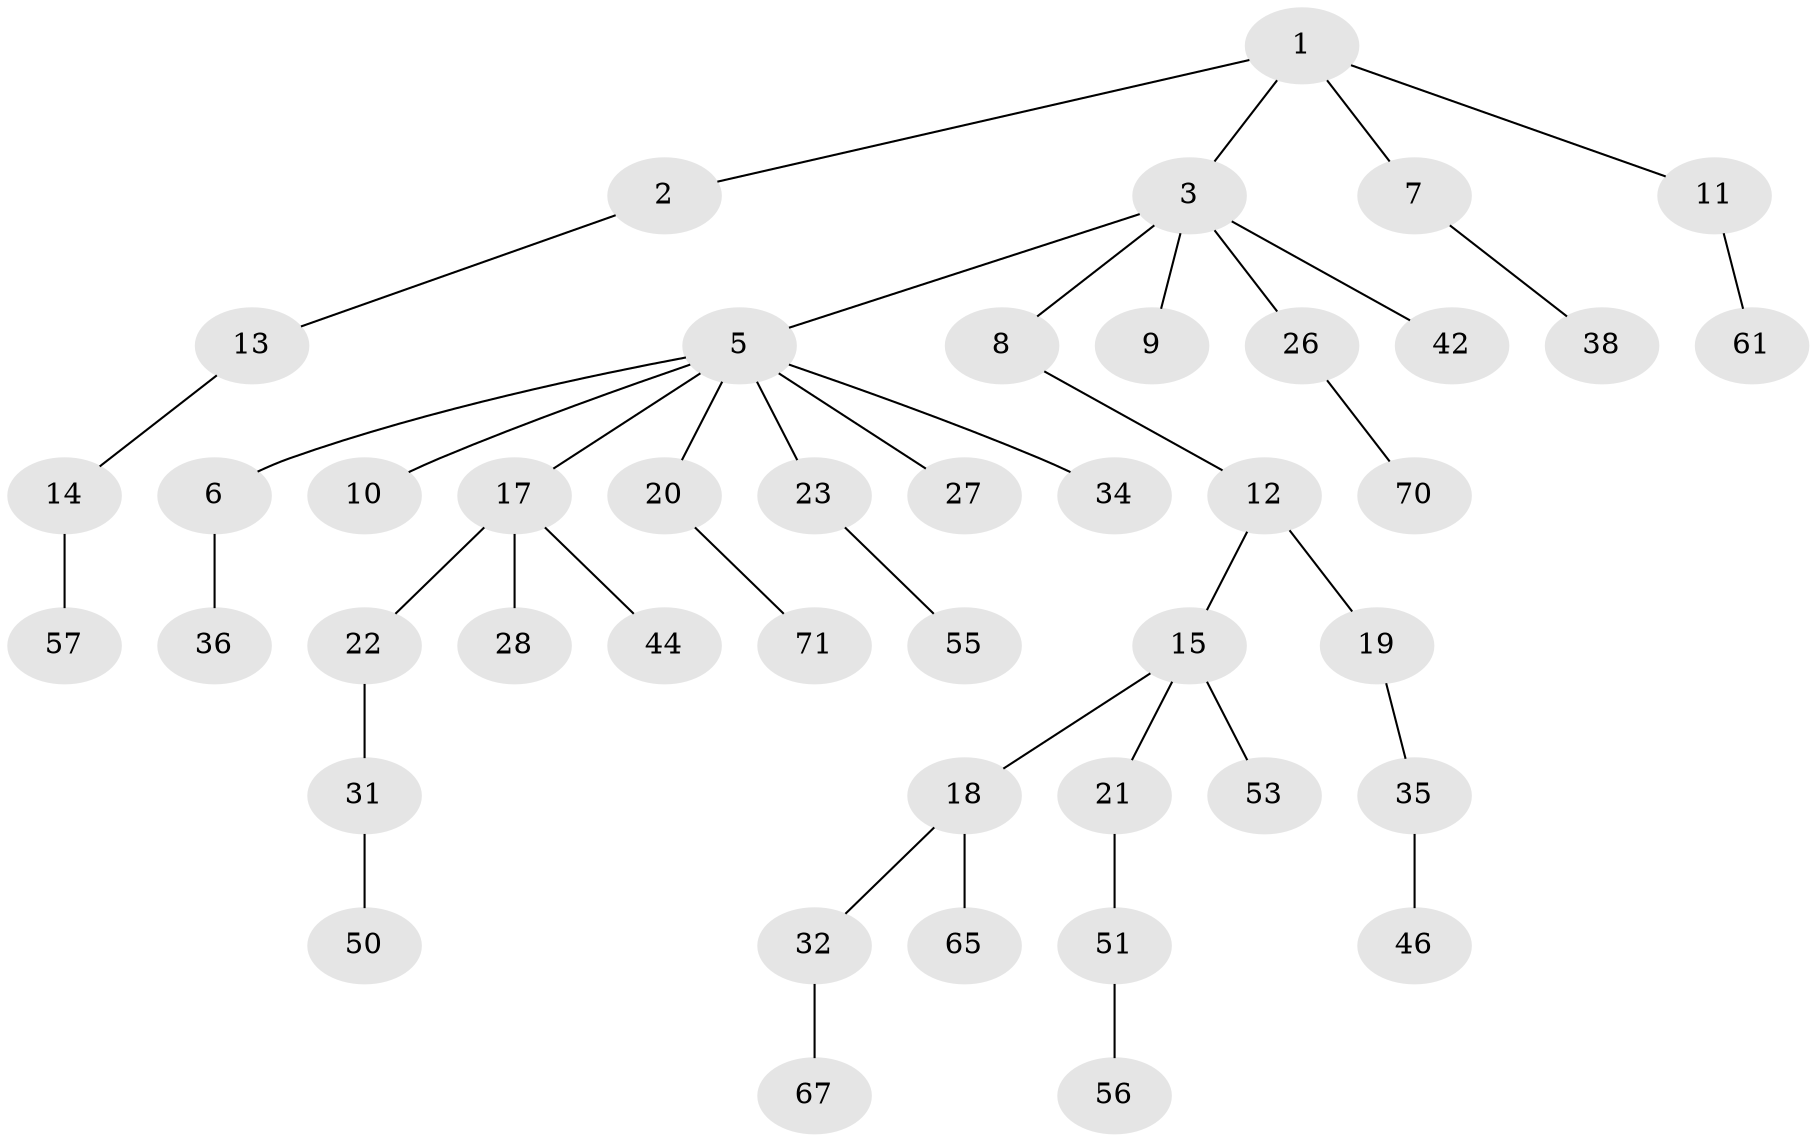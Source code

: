 // original degree distribution, {5: 0.04225352112676056, 2: 0.29577464788732394, 3: 0.14084507042253522, 8: 0.014084507042253521, 4: 0.04225352112676056, 1: 0.4647887323943662}
// Generated by graph-tools (version 1.1) at 2025/11/02/27/25 16:11:27]
// undirected, 44 vertices, 43 edges
graph export_dot {
graph [start="1"]
  node [color=gray90,style=filled];
  1 [super="+30"];
  2;
  3 [super="+4"];
  5 [super="+29"];
  6 [super="+16"];
  7;
  8 [super="+24"];
  9 [super="+33"];
  10 [super="+49"];
  11 [super="+59"];
  12 [super="+25"];
  13 [super="+37"];
  14 [super="+54"];
  15;
  17 [super="+62"];
  18 [super="+45"];
  19 [super="+63"];
  20 [super="+40"];
  21 [super="+43"];
  22 [super="+52"];
  23 [super="+47"];
  26 [super="+58"];
  27;
  28;
  31 [super="+41"];
  32 [super="+48"];
  34 [super="+39"];
  35 [super="+64"];
  36 [super="+69"];
  38 [super="+60"];
  42;
  44;
  46;
  50;
  51;
  53 [super="+68"];
  55;
  56 [super="+66"];
  57;
  61;
  65;
  67;
  70;
  71;
  1 -- 2;
  1 -- 3;
  1 -- 7;
  1 -- 11;
  2 -- 13;
  3 -- 9;
  3 -- 26;
  3 -- 42;
  3 -- 8;
  3 -- 5;
  5 -- 6;
  5 -- 10;
  5 -- 17;
  5 -- 20;
  5 -- 23;
  5 -- 27;
  5 -- 34;
  6 -- 36;
  7 -- 38;
  8 -- 12;
  11 -- 61;
  12 -- 15;
  12 -- 19;
  13 -- 14;
  14 -- 57;
  15 -- 18;
  15 -- 21;
  15 -- 53;
  17 -- 22;
  17 -- 28;
  17 -- 44;
  18 -- 32;
  18 -- 65;
  19 -- 35;
  20 -- 71;
  21 -- 51;
  22 -- 31;
  23 -- 55;
  26 -- 70;
  31 -- 50;
  32 -- 67;
  35 -- 46;
  51 -- 56;
}
